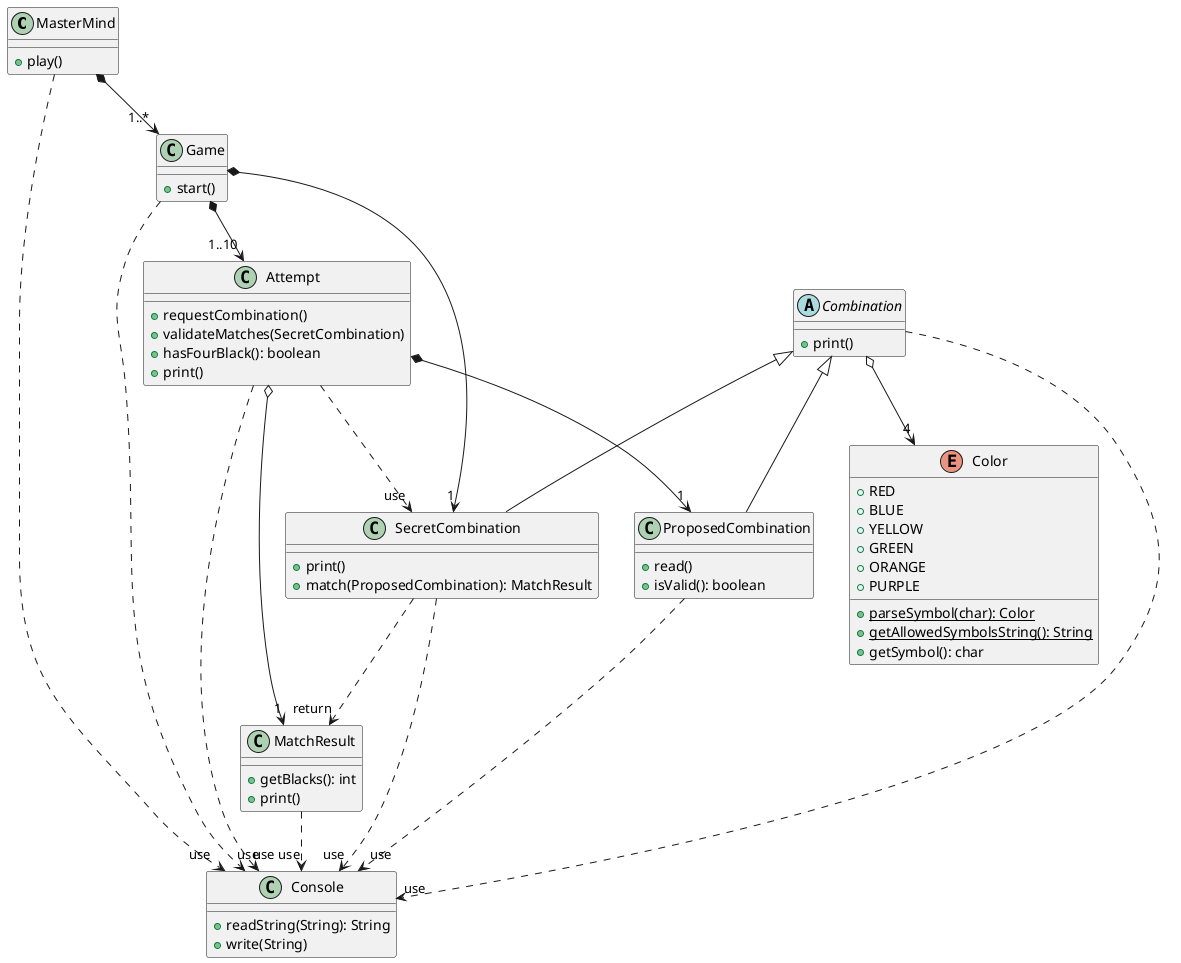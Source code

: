 @startuml
class MasterMind {
    +play()
}

class Game {
    +start()
}

abstract class Combination {
    +print()
}
class SecretCombination {
    +print()
    +match(ProposedCombination): MatchResult
}
class ProposedCombination {
    +read()
    +isValid(): boolean
}

enum Color {
    +RED
    +BLUE
    +YELLOW
    +GREEN
    +ORANGE
    +PURPLE

    +{static}parseSymbol(char): Color
    +{static}getAllowedSymbolsString(): String
    +getSymbol(): char
}

class Attempt {
    +requestCombination()
    +validateMatches(SecretCombination)
    +hasFourBlack(): boolean
    +print()
}

class MatchResult {
    +getBlacks(): int
    +print()
}

class Console {
    +readString(String): String
    +write(String)
}


MasterMind *--> "1..*" Game
MasterMind ..> "use" Console

Game *--> "1" SecretCombination
Game *--> "1..10" Attempt
Game ..> "use" Console

Combination <|-- SecretCombination
Combination <|-- ProposedCombination
Combination o--> "4" Color
Combination ..> "use" Console

ProposedCombination ..> "use" Console

SecretCombination ..> "return" MatchResult
SecretCombination ..> "use" Console

Attempt *--> "1" ProposedCombination
Attempt o--> "1" MatchResult
Attempt ..> "use" SecretCombination
Attempt ..> "use" Console

MatchResult ..> "use" Console

@enduml